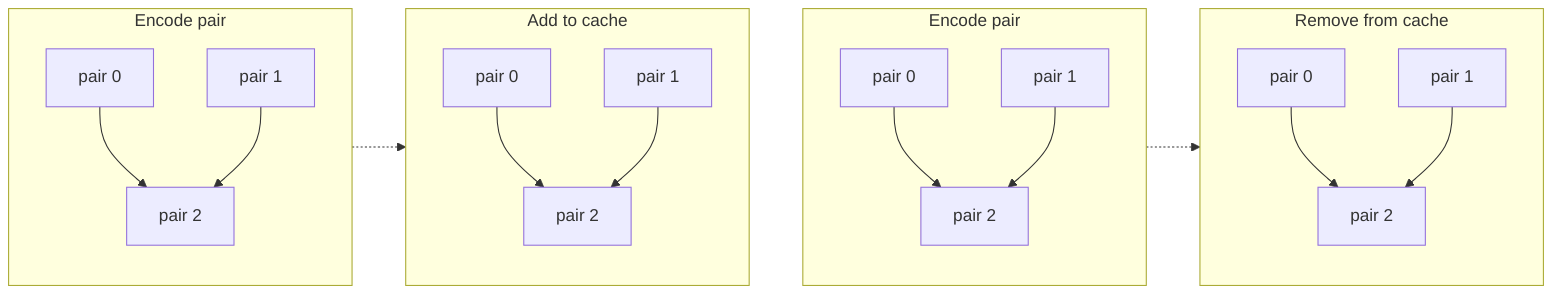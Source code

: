 flowchart LR
  subgraph s0[Encode pair]
    direction TB

    c0[pair 0]:::blue --> c2[pair 2]
    c1[pair 1] --> c2
  end

  s0 -.-> s1

  subgraph s1[Add to cache]
    direction TB

    c3[pair 0] --> c5[pair 2]:::blue
    c4[pair 1] --> c5
  end

  s1 ~~~ s2

  subgraph s2[Encode pair]
    direction TB

    c6[pair 0] --> c8[pair 2]
    c7[pair 1]:::blue --> c8
  end

  s2 -.-> s3

  subgraph s3[Remove from cache]
    direction TB

    c9[pair 0] --> c11[pair 2]:::red
    c10[pair 1] --> c11
  end